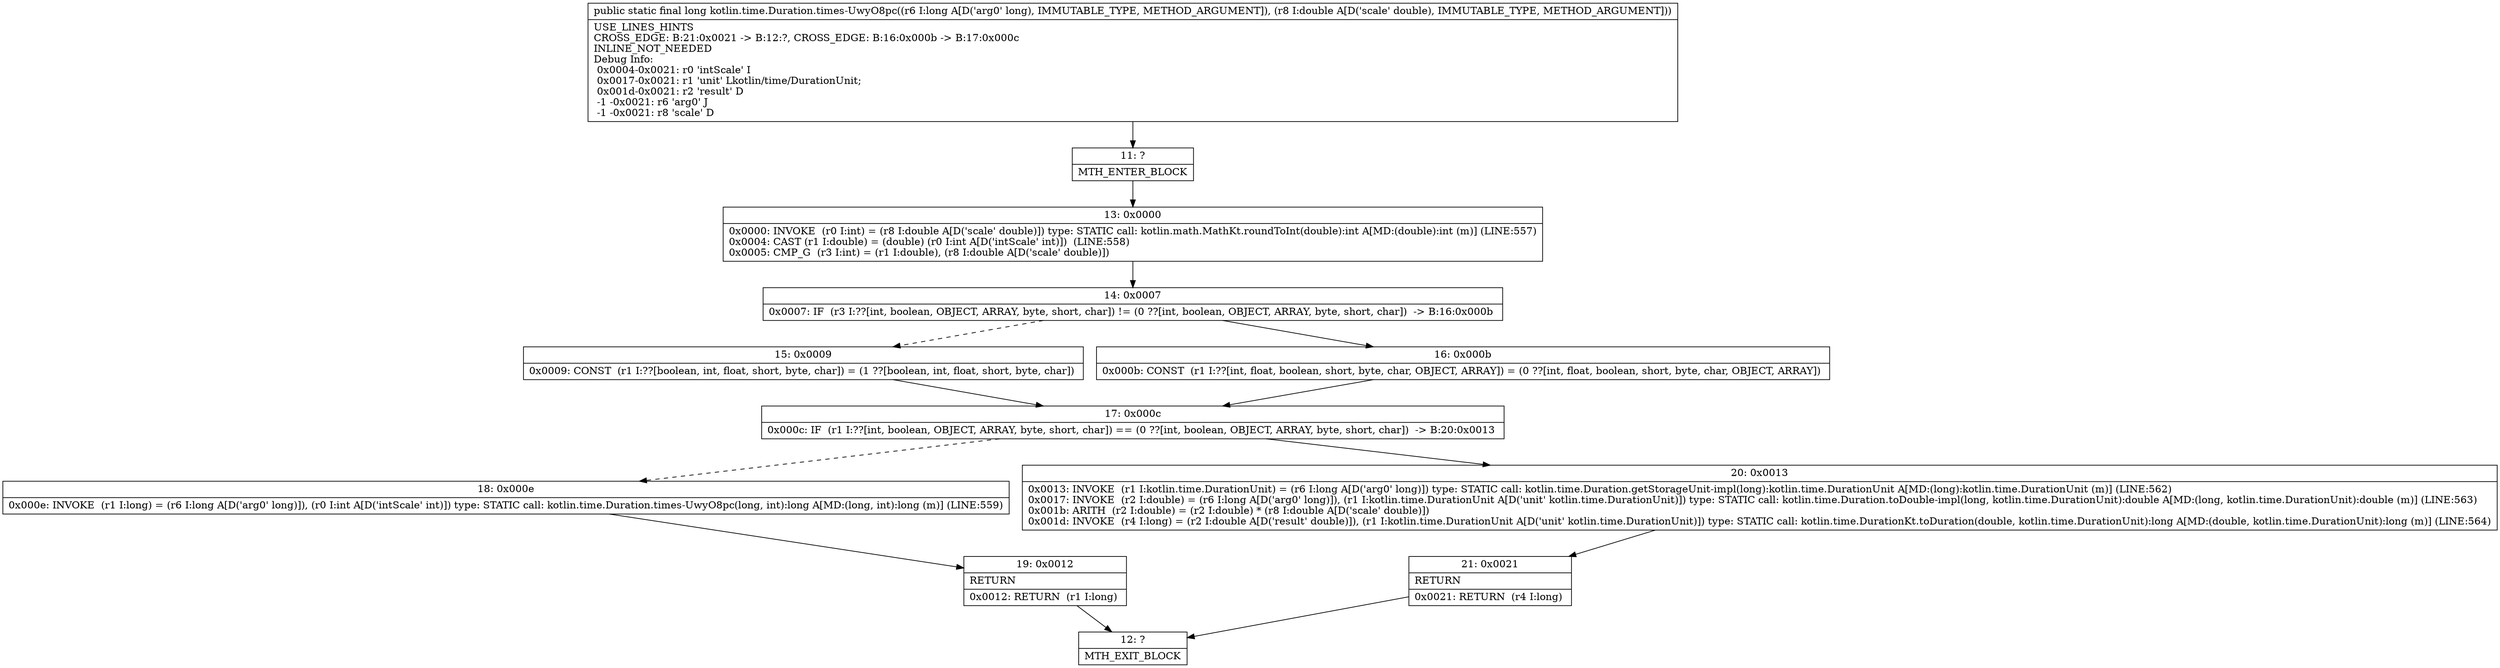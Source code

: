digraph "CFG forkotlin.time.Duration.times\-UwyO8pc(JD)J" {
Node_11 [shape=record,label="{11\:\ ?|MTH_ENTER_BLOCK\l}"];
Node_13 [shape=record,label="{13\:\ 0x0000|0x0000: INVOKE  (r0 I:int) = (r8 I:double A[D('scale' double)]) type: STATIC call: kotlin.math.MathKt.roundToInt(double):int A[MD:(double):int (m)] (LINE:557)\l0x0004: CAST (r1 I:double) = (double) (r0 I:int A[D('intScale' int)])  (LINE:558)\l0x0005: CMP_G  (r3 I:int) = (r1 I:double), (r8 I:double A[D('scale' double)]) \l}"];
Node_14 [shape=record,label="{14\:\ 0x0007|0x0007: IF  (r3 I:??[int, boolean, OBJECT, ARRAY, byte, short, char]) != (0 ??[int, boolean, OBJECT, ARRAY, byte, short, char])  \-\> B:16:0x000b \l}"];
Node_15 [shape=record,label="{15\:\ 0x0009|0x0009: CONST  (r1 I:??[boolean, int, float, short, byte, char]) = (1 ??[boolean, int, float, short, byte, char]) \l}"];
Node_17 [shape=record,label="{17\:\ 0x000c|0x000c: IF  (r1 I:??[int, boolean, OBJECT, ARRAY, byte, short, char]) == (0 ??[int, boolean, OBJECT, ARRAY, byte, short, char])  \-\> B:20:0x0013 \l}"];
Node_18 [shape=record,label="{18\:\ 0x000e|0x000e: INVOKE  (r1 I:long) = (r6 I:long A[D('arg0' long)]), (r0 I:int A[D('intScale' int)]) type: STATIC call: kotlin.time.Duration.times\-UwyO8pc(long, int):long A[MD:(long, int):long (m)] (LINE:559)\l}"];
Node_19 [shape=record,label="{19\:\ 0x0012|RETURN\l|0x0012: RETURN  (r1 I:long) \l}"];
Node_12 [shape=record,label="{12\:\ ?|MTH_EXIT_BLOCK\l}"];
Node_20 [shape=record,label="{20\:\ 0x0013|0x0013: INVOKE  (r1 I:kotlin.time.DurationUnit) = (r6 I:long A[D('arg0' long)]) type: STATIC call: kotlin.time.Duration.getStorageUnit\-impl(long):kotlin.time.DurationUnit A[MD:(long):kotlin.time.DurationUnit (m)] (LINE:562)\l0x0017: INVOKE  (r2 I:double) = (r6 I:long A[D('arg0' long)]), (r1 I:kotlin.time.DurationUnit A[D('unit' kotlin.time.DurationUnit)]) type: STATIC call: kotlin.time.Duration.toDouble\-impl(long, kotlin.time.DurationUnit):double A[MD:(long, kotlin.time.DurationUnit):double (m)] (LINE:563)\l0x001b: ARITH  (r2 I:double) = (r2 I:double) * (r8 I:double A[D('scale' double)]) \l0x001d: INVOKE  (r4 I:long) = (r2 I:double A[D('result' double)]), (r1 I:kotlin.time.DurationUnit A[D('unit' kotlin.time.DurationUnit)]) type: STATIC call: kotlin.time.DurationKt.toDuration(double, kotlin.time.DurationUnit):long A[MD:(double, kotlin.time.DurationUnit):long (m)] (LINE:564)\l}"];
Node_21 [shape=record,label="{21\:\ 0x0021|RETURN\l|0x0021: RETURN  (r4 I:long) \l}"];
Node_16 [shape=record,label="{16\:\ 0x000b|0x000b: CONST  (r1 I:??[int, float, boolean, short, byte, char, OBJECT, ARRAY]) = (0 ??[int, float, boolean, short, byte, char, OBJECT, ARRAY]) \l}"];
MethodNode[shape=record,label="{public static final long kotlin.time.Duration.times\-UwyO8pc((r6 I:long A[D('arg0' long), IMMUTABLE_TYPE, METHOD_ARGUMENT]), (r8 I:double A[D('scale' double), IMMUTABLE_TYPE, METHOD_ARGUMENT]))  | USE_LINES_HINTS\lCROSS_EDGE: B:21:0x0021 \-\> B:12:?, CROSS_EDGE: B:16:0x000b \-\> B:17:0x000c\lINLINE_NOT_NEEDED\lDebug Info:\l  0x0004\-0x0021: r0 'intScale' I\l  0x0017\-0x0021: r1 'unit' Lkotlin\/time\/DurationUnit;\l  0x001d\-0x0021: r2 'result' D\l  \-1 \-0x0021: r6 'arg0' J\l  \-1 \-0x0021: r8 'scale' D\l}"];
MethodNode -> Node_11;Node_11 -> Node_13;
Node_13 -> Node_14;
Node_14 -> Node_15[style=dashed];
Node_14 -> Node_16;
Node_15 -> Node_17;
Node_17 -> Node_18[style=dashed];
Node_17 -> Node_20;
Node_18 -> Node_19;
Node_19 -> Node_12;
Node_20 -> Node_21;
Node_21 -> Node_12;
Node_16 -> Node_17;
}


